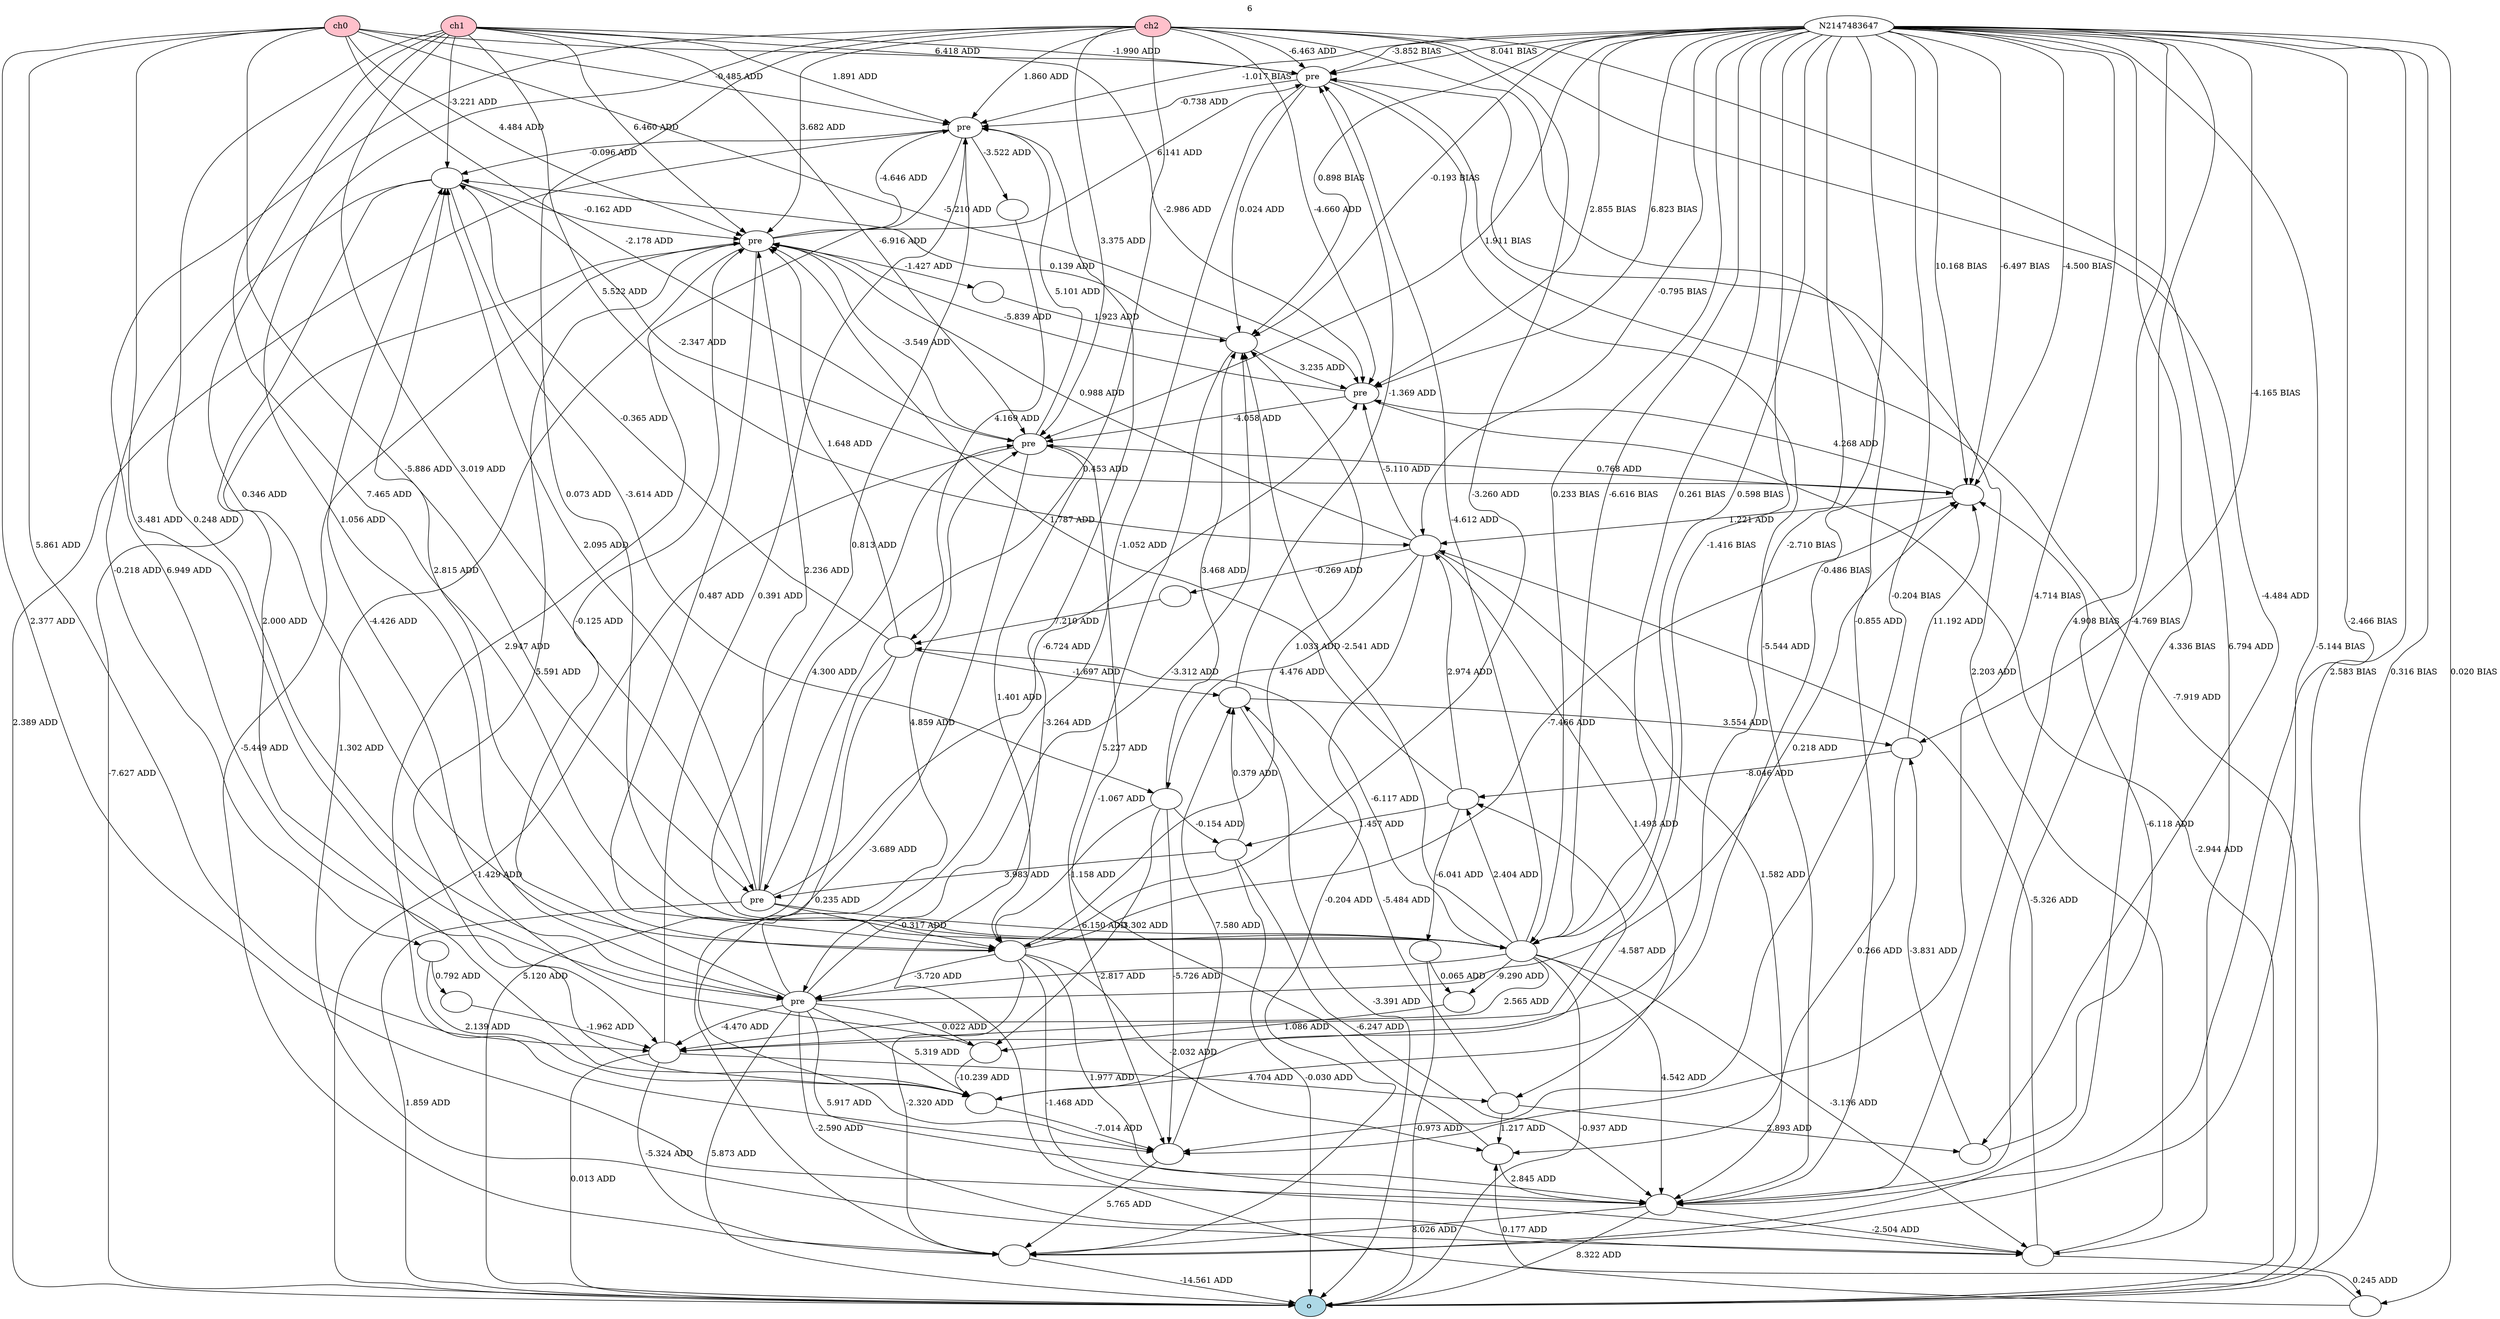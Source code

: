 digraph g {
graph [overlap="false"];
N8 -> N2 [label="6.418 ADD"];
N8 -> N3 [label="-5.886 ADD"];
N8 -> N4 [label="4.484 ADD"];
N8 -> N6 [label="-0.485 ADD"];
N8 -> N1 [label="-5.210 ADD"];
N8 -> N5 [label="-2.178 ADD"];
N8 -> N7 [label="3.481 ADD"];
N9 -> N2 [label="-6.463 ADD"];
N9 -> N3 [label="0.453 ADD"];
N9 -> N4 [label="3.682 ADD"];
N9 -> N6 [label="1.860 ADD"];
N9 -> N1 [label="-4.660 ADD"];
N9 -> N5 [label="3.375 ADD"];
N9 -> N7 [label="1.056 ADD"];
N10 -> N2 [label="-1.990 ADD"];
N10 -> N3 [label="3.019 ADD"];
N10 -> N4 [label="6.460 ADD"];
N10 -> N6 [label="1.891 ADD"];
N10 -> N1 [label="-2.986 ADD"];
N10 -> N5 [label="-6.916 ADD"];
N10 -> N7 [label="0.248 ADD"];
N2 -> N11 [label="-7.919 ADD"];
N3 -> N11 [label="1.859 ADD"];
N4 -> N11 [label="-7.627 ADD"];
N6 -> N11 [label="2.389 ADD"];
N1 -> N11 [label="-2.944 ADD"];
N5 -> N11 [label="-1.429 ADD"];
N7 -> N11 [label="5.873 ADD"];
N2147483647 -> N2 [label="8.041 BIAS"];
N2147483647 -> N1 [label="2.855 BIAS"];
N2147483647 -> N5 [label="1.911 BIAS"];
N1 -> N5 [label="-4.058 ADD"];
N7 -> N5 [label="4.859 ADD"];
N5 -> N4 [label="-3.549 ADD"];
N3 -> N5 [label="4.300 ADD"];
N2 -> N7 [label="-1.052 ADD"];
N3 -> N3460 [label="6.150 ADD"];
N3460 -> N6 [label="0.813 ADD"];
N4 -> N6 [label="-4.646 ADD"];
N2147483647 -> N3460 [label="-6.616 BIAS"];
N3 -> N1 [label="-6.724 ADD"];
N3460 -> N5163 [label="2.565 ADD"];
N5163 -> N6 [label="0.391 ADD"];
N2147483647 -> N3460 [label="0.261 BIAS"];
N7 -> N7573 [label="5.917 ADD"];
N7573 -> N11 [label="8.322 ADD"];
N3460 -> N11 [label="-0.937 ADD"];
N5 -> N6 [label="5.101 ADD"];
N2147483647 -> N2 [label="-3.852 BIAS"];
N2147483647 -> N5163 [label="-2.710 BIAS"];
N7 -> N5163 [label="-4.470 ADD"];
N2 -> N6 [label="-0.738 ADD"];
N3 -> N11957 [label="2.095 ADD"];
N11957 -> N5163 [label="2.000 ADD"];
N1 -> N4 [label="-5.839 ADD"];
N2147483647 -> N7573 [label="4.908 BIAS"];
N2 -> N7573 [label="-5.544 ADD"];
N5163 -> N14347 [label="-5.324 ADD"];
N14347 -> N4 [label="-5.449 ADD"];
N2147483647 -> N3460 [label="0.598 BIAS"];
N2147483647 -> N7573 [label="-4.769 BIAS"];
N3 -> N4 [label="2.236 ADD"];
N7 -> N15745 [label="-3.312 ADD"];
N15745 -> N11957 [label="0.139 ADD"];
N8 -> N7573 [label="2.377 ADD"];
N11957 -> N4 [label="-0.162 ADD"];
N9 -> N19737 [label="-3.260 ADD"];
N19737 -> N15745 [label="1.033 ADD"];
N19737 -> N7573 [label="1.977 ADD"];
N2147483647 -> N11 [label="2.583 BIAS"];
N6 -> N11957 [label="-0.096 ADD"];
N3 -> N19737 [label="-0.317 ADD"];
N19737 -> N7 [label="-3.720 ADD"];
N14347 -> N11 [label="-14.561 ADD"];
N2147483647 -> N6 [label="-1.017 BIAS"];
N11957 -> N27766 [label="-3.614 ADD"];
N27766 -> N19737 [label="-1.158 ADD"];
N3460 -> N27767 [label="-3.136 ADD"];
N27767 -> N2 [label="2.203 ADD"];
N2147483647 -> N1 [label="6.823 BIAS"];
N7 -> N28796 [label="0.218 ADD"];
N28796 -> N1 [label="4.268 ADD"];
N2147483647 -> N7573 [label="-2.466 BIAS"];
N3460 -> N31597 [label="-6.117 ADD"];
N31597 -> N4 [label="1.648 ADD"];
N19737 -> N11957 [label="2.815 ADD"];
N2147483647 -> N14347 [label="4.336 BIAS"];
N8 -> N5163 [label="5.861 ADD"];
N31597 -> N35243 [label="0.235 ADD"];
N35243 -> N14347 [label="5.765 ADD"];
N2 -> N15745 [label="0.024 ADD"];
N2147483647 -> N15745 [label="0.898 BIAS"];
N2147483647 -> N35243 [label="4.714 BIAS"];
N2147483647 -> N28796 [label="10.168 BIAS"];
N31597 -> N11957 [label="-0.365 ADD"];
N4 -> N2 [label="6.141 ADD"];
N15745 -> N1 [label="3.235 ADD"];
N9 -> N45235 [label="6.949 ADD"];
N45235 -> N35243 [label="-7.014 ADD"];
N4 -> N45235 [label="5.591 ADD"];
N3460 -> N2 [label="-4.612 ADD"];
N27766 -> N15745 [label="3.468 ADD"];
N28796 -> N53464 [label="1.221 ADD"];
N53464 -> N4 [label="0.988 ADD"];
N2147483647 -> N14347 [label="-5.144 BIAS"];
N3460 -> N7573 [label="4.542 ADD"];
N10 -> N53464 [label="5.522 ADD"];
N9 -> N27767 [label="6.794 ADD"];
N10 -> N3460 [label="7.465 ADD"];
N27766 -> N60624 [label="-0.154 ADD"];
N60624 -> N3 [label="3.983 ADD"];
N2147483647 -> N53464 [label="-0.795 BIAS"];
N60624 -> N62503 [label="0.379 ADD"];
N62503 -> N11 [label="-3.391 ADD"];
N62503 -> N2 [label="-1.369 ADD"];
N5163 -> N11 [label="0.013 ADD"];
N5 -> N28796 [label="0.768 ADD"];
N7573 -> N14347 [label="8.026 ADD"];
N3460 -> N15745 [label="-2.541 ADD"];
N2147483647 -> N35243 [label="-0.204 BIAS"];
N7573 -> N27767 [label="-2.504 ADD"];
N9 -> N3460 [label="0.073 ADD"];
N19737 -> N28796 [label="-7.466 ADD"];
N7 -> N4 [label="-0.125 ADD"];
N2147483647 -> N28796 [label="-6.497 BIAS"];
N53464 -> N27766 [label="4.476 ADD"];
N31597 -> N62503 [label="-1.697 ADD"];
N3460 -> N7 [label="-2.817 ADD"];
N27767 -> N53464 [label="-5.326 ADD"];
N5 -> N14347 [label="-3.689 ADD"];
N27766 -> N85088 [label="-3.302 ADD"];
N85088 -> N45235 [label="-10.239 ADD"];
N11957 -> N28796 [label="-2.347 ADD"];
N6 -> N35243 [label="2.947 ADD"];
N2147483647 -> N28796 [label="-4.500 BIAS"];
N15745 -> N35243 [label="5.227 ADD"];
N7 -> N27767 [label="-2.590 ADD"];
N35243 -> N62503 [label="7.580 ADD"];
N53464 -> N1 [label="-5.110 ADD"];
N45235 -> N98503 [label="-4.587 ADD"];
N98503 -> N4 [label="1.787 ADD"];
N19737 -> N98504 [label="-2.032 ADD"];
N98504 -> N7573 [label="2.845 ADD"];
N85088 -> N11957 [label="-4.426 ADD"];
N98503 -> N53464 [label="2.974 ADD"];
N62503 -> N113095 [label="3.554 ADD"];
N113095 -> N98504 [label="0.266 ADD"];
N31597 -> N11 [label="5.120 ADD"];
N98503 -> N60624 [label="1.457 ADD"];
N27766 -> N35243 [label="-5.726 ADD"];
N5 -> N19737 [label="1.401 ADD"];
N4 -> N27767 [label="1.302 ADD"];
N4 -> N19737 [label="0.487 ADD"];
N98503 -> N122703 [label="-6.041 ADD"];
N122703 -> N11 [label="-0.973 ADD"];
N10 -> N19737 [label="0.346 ADD"];
N2147483647 -> N11 [label="0.316 BIAS"];
N2147483647 -> N113095 [label="-4.165 BIAS"];
N53464 -> N125820 [label="1.493 ADD"];
N125820 -> N62503 [label="-5.484 ADD"];
N7 -> N85088 [label="0.022 ADD"];
N9 -> N7573 [label="-0.855 ADD"];
N60624 -> N7573 [label="-6.247 ADD"];
N2147483647 -> N15745 [label="-0.193 BIAS"];
N2147483647 -> N5163 [label="-1.416 BIAS"];
N125820 -> N98504 [label="1.217 ADD"];
N27767 -> N137549 [label="0.245 ADD"];
N137549 -> N98504 [label="0.177 ADD"];
N2147483647 -> N137549 [label="0.020 BIAS"];
N53464 -> N7573 [label="1.582 ADD"];
N9 -> N141091 [label="-4.484 ADD"];
N141091 -> N113095 [label="-3.831 ADD"];
N6 -> N148393 [label="-3.522 ADD"];
N148393 -> N31597 [label="4.169 ADD"];
N98504 -> N5 [label="-1.067 ADD"];
N137549 -> N6 [label="-3.264 ADD"];
N11957 -> N161911 [label="-0.218 ADD"];
N161911 -> N45235 [label="2.139 ADD"];
N113095 -> N28796 [label="11.192 ADD"];
N2147483647 -> N3460 [label="0.233 BIAS"];
N2147483647 -> N45235 [label="-0.486 BIAS"];
N19737 -> N14347 [label="-2.320 ADD"];
N141091 -> N28796 [label="-6.118 ADD"];
N19737 -> N27767 [label="-1.468 ADD"];
N60624 -> N11 [label="-0.030 ADD"];
N53464 -> N197759 [label="-0.269 ADD"];
N197759 -> N31597 [label="7.210 ADD"];
N5163 -> N125820 [label="4.704 ADD"];
N125820 -> N141091 [label="2.893 ADD"];
N4 -> N211457 [label="-1.427 ADD"];
N211457 -> N15745 [label="1.923 ADD"];
N161911 -> N211459 [label="0.792 ADD"];
N211459 -> N5163 [label="-1.962 ADD"];
N113095 -> N98503 [label="-8.046 ADD"];
N10 -> N11957 [label="-3.221 ADD"];
N3460 -> N218414 [label="-9.290 ADD"];
N218414 -> N85088 [label="1.086 ADD"];
N3460 -> N98503 [label="2.404 ADD"];
N122703 -> N218414 [label="0.065 ADD"];
N53464 -> N14347 [label="-0.204 ADD"];
N7 -> N45235 [label="5.319 ADD"];
N1 [label="pre ",fillcolor="white",style="filled"];
N2 [label="pre ",fillcolor="white",style="filled"];
N3 [label="pre ",fillcolor="white",style="filled"];
N4 [label="pre ",fillcolor="white",style="filled"];
N5 [label="pre ",fillcolor="white",style="filled"];
N6 [label="pre ",fillcolor="white",style="filled"];
N7 [label="pre ",fillcolor="white",style="filled"];
N8 [label="ch0 ",fillcolor="pink",style="filled"];
N9 [label="ch2 ",fillcolor="pink",style="filled"];
N10 [label="ch1 ",fillcolor="pink",style="filled"];
N11 [label="o ",fillcolor="lightblue",style="filled"];
N3460 [label=" ",fillcolor="white",style="filled"];
N5163 [label=" ",fillcolor="white",style="filled"];
N7573 [label=" ",fillcolor="white",style="filled"];
N11957 [label=" ",fillcolor="white",style="filled"];
N14347 [label=" ",fillcolor="white",style="filled"];
N15745 [label=" ",fillcolor="white",style="filled"];
N19737 [label=" ",fillcolor="white",style="filled"];
N27766 [label=" ",fillcolor="white",style="filled"];
N27767 [label=" ",fillcolor="white",style="filled"];
N28796 [label=" ",fillcolor="white",style="filled"];
N31597 [label=" ",fillcolor="white",style="filled"];
N35243 [label=" ",fillcolor="white",style="filled"];
N45235 [label=" ",fillcolor="white",style="filled"];
N53464 [label=" ",fillcolor="white",style="filled"];
N60624 [label=" ",fillcolor="white",style="filled"];
N62503 [label=" ",fillcolor="white",style="filled"];
N85088 [label=" ",fillcolor="white",style="filled"];
N98503 [label=" ",fillcolor="white",style="filled"];
N98504 [label=" ",fillcolor="white",style="filled"];
N113095 [label=" ",fillcolor="white",style="filled"];
N122703 [label=" ",fillcolor="white",style="filled"];
N125820 [label=" ",fillcolor="white",style="filled"];
N137549 [label=" ",fillcolor="white",style="filled"];
N141091 [label=" ",fillcolor="white",style="filled"];
N148393 [label=" ",fillcolor="white",style="filled"];
N161911 [label=" ",fillcolor="white",style="filled"];
N197759 [label=" ",fillcolor="white",style="filled"];
N211457 [label=" ",fillcolor="white",style="filled"];
N211459 [label=" ",fillcolor="white",style="filled"];
N218414 [label=" ",fillcolor="white",style="filled"];
{rank=min; N8; N9; N10; }
{rank=max; N11; }
labelloc="t"
label="6"
}
